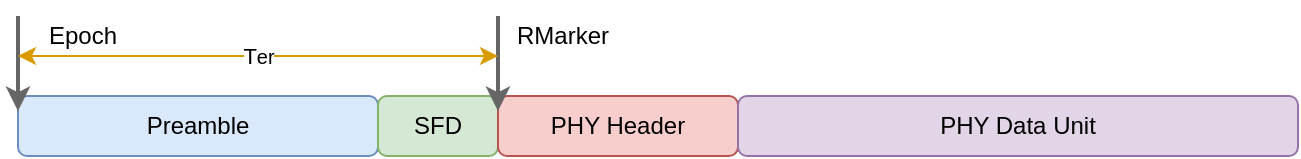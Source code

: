 <mxfile version="13.9.9" type="device"><diagram id="FoIKwx35n1Rf0NJK6DTk" name="Page-1"><mxGraphModel dx="760" dy="400" grid="1" gridSize="10" guides="1" tooltips="1" connect="1" arrows="1" fold="1" page="1" pageScale="1" pageWidth="850" pageHeight="1100" math="0" shadow="0"><root><mxCell id="0"/><mxCell id="1" parent="0"/><mxCell id="C6g9YqNbd0YZrNFg9lMR-1" value="Preamble" style="rounded=1;whiteSpace=wrap;html=1;fillColor=#dae8fc;strokeColor=#6c8ebf;" vertex="1" parent="1"><mxGeometry x="160" y="160" width="180" height="30" as="geometry"/></mxCell><mxCell id="C6g9YqNbd0YZrNFg9lMR-2" value="SFD" style="rounded=1;whiteSpace=wrap;html=1;fillColor=#d5e8d4;strokeColor=#82b366;" vertex="1" parent="1"><mxGeometry x="340" y="160" width="60" height="30" as="geometry"/></mxCell><mxCell id="C6g9YqNbd0YZrNFg9lMR-3" value="PHY Header" style="rounded=1;whiteSpace=wrap;html=1;fillColor=#f8cecc;strokeColor=#b85450;" vertex="1" parent="1"><mxGeometry x="400" y="160" width="120" height="30" as="geometry"/></mxCell><mxCell id="C6g9YqNbd0YZrNFg9lMR-4" value="PHY Data Unit" style="rounded=1;whiteSpace=wrap;html=1;fillColor=#e1d5e7;strokeColor=#9673a6;" vertex="1" parent="1"><mxGeometry x="520" y="160" width="280" height="30" as="geometry"/></mxCell><mxCell id="C6g9YqNbd0YZrNFg9lMR-13" value="" style="endArrow=classic;html=1;entryX=0;entryY=0.25;entryDx=0;entryDy=0;fillColor=#f5f5f5;strokeColor=#666666;strokeWidth=2;" edge="1" parent="1" target="C6g9YqNbd0YZrNFg9lMR-3"><mxGeometry width="50" height="50" relative="1" as="geometry"><mxPoint x="400" y="120" as="sourcePoint"/><mxPoint x="450" y="160" as="targetPoint"/></mxGeometry></mxCell><mxCell id="C6g9YqNbd0YZrNFg9lMR-14" value="RMarker" style="text;html=1;strokeColor=none;fillColor=none;align=center;verticalAlign=middle;whiteSpace=wrap;rounded=0;" vertex="1" parent="1"><mxGeometry x="405" y="120" width="55" height="20" as="geometry"/></mxCell><mxCell id="C6g9YqNbd0YZrNFg9lMR-15" value="" style="endArrow=classic;html=1;entryX=0;entryY=0.25;entryDx=0;entryDy=0;fillColor=#f5f5f5;strokeColor=#666666;strokeWidth=2;" edge="1" parent="1"><mxGeometry width="50" height="50" relative="1" as="geometry"><mxPoint x="160" y="120" as="sourcePoint"/><mxPoint x="160" y="167.5" as="targetPoint"/></mxGeometry></mxCell><mxCell id="C6g9YqNbd0YZrNFg9lMR-16" value="Epoch" style="text;html=1;strokeColor=none;fillColor=none;align=center;verticalAlign=middle;whiteSpace=wrap;rounded=0;" vertex="1" parent="1"><mxGeometry x="165" y="120" width="55" height="20" as="geometry"/></mxCell><mxCell id="C6g9YqNbd0YZrNFg9lMR-17" value="T&lt;font size=&quot;1&quot;&gt;er&lt;/font&gt;" style="endArrow=classic;startArrow=classic;html=1;fillColor=#ffe6cc;strokeColor=#d79b00;" edge="1" parent="1"><mxGeometry width="50" height="50" relative="1" as="geometry"><mxPoint x="160" y="140" as="sourcePoint"/><mxPoint x="400" y="140" as="targetPoint"/></mxGeometry></mxCell></root></mxGraphModel></diagram></mxfile>